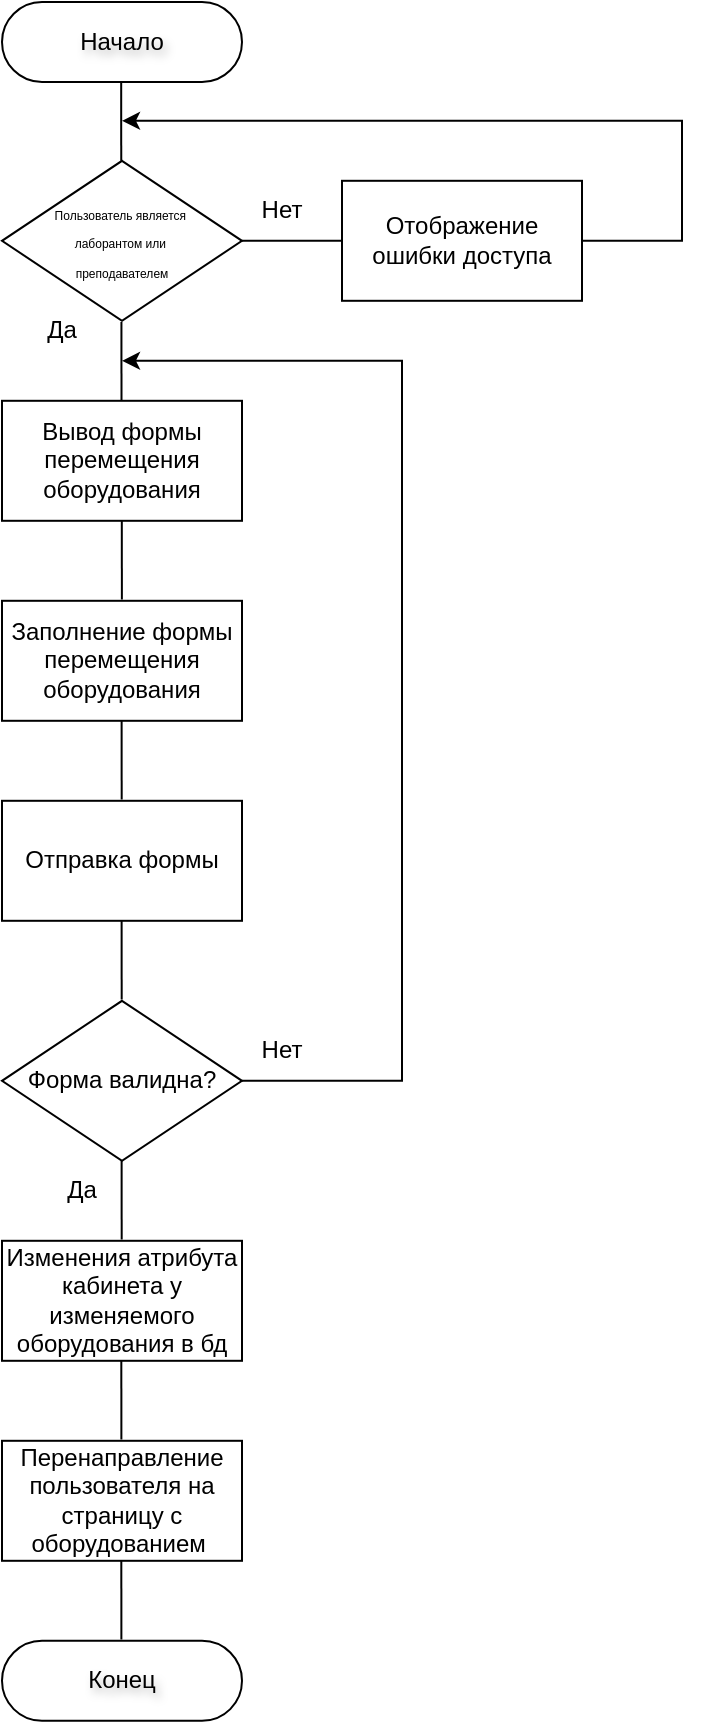 <mxfile version="26.2.15">
  <diagram id="C5RBs43oDa-KdzZeNtuy" name="Page-1">
    <mxGraphModel dx="1678" dy="999" grid="0" gridSize="10" guides="1" tooltips="1" connect="1" arrows="1" fold="1" page="0" pageScale="1" pageWidth="827" pageHeight="1169" math="0" shadow="0">
      <root>
        <mxCell id="WIyWlLk6GJQsqaUBKTNV-0" />
        <mxCell id="WIyWlLk6GJQsqaUBKTNV-1" parent="WIyWlLk6GJQsqaUBKTNV-0" />
        <mxCell id="1_OBmHChjljNzC0-DiQM-18" value="Начало" style="rounded=1;whiteSpace=wrap;html=1;fontSize=12;glass=0;strokeWidth=1;shadow=0;spacing=0;textShadow=1;arcSize=50;" vertex="1" parent="WIyWlLk6GJQsqaUBKTNV-1">
          <mxGeometry x="310" y="60" width="120" height="40" as="geometry" />
        </mxCell>
        <mxCell id="1_OBmHChjljNzC0-DiQM-19" value="" style="endArrow=none;html=1;rounded=0;entryX=0.533;entryY=1.015;entryDx=0;entryDy=0;entryPerimeter=0;" edge="1" parent="WIyWlLk6GJQsqaUBKTNV-1">
          <mxGeometry width="50" height="50" relative="1" as="geometry">
            <mxPoint x="369.94" y="358.8" as="sourcePoint" />
            <mxPoint x="369.9" y="319.4" as="targetPoint" />
          </mxGeometry>
        </mxCell>
        <mxCell id="1_OBmHChjljNzC0-DiQM-20" value="Заполнение формы перемещения оборудования" style="rounded=0;whiteSpace=wrap;html=1;" vertex="1" parent="WIyWlLk6GJQsqaUBKTNV-1">
          <mxGeometry x="310" y="359.4" width="120" height="60" as="geometry" />
        </mxCell>
        <mxCell id="1_OBmHChjljNzC0-DiQM-21" value="" style="endArrow=none;html=1;rounded=0;entryX=0.533;entryY=1.015;entryDx=0;entryDy=0;entryPerimeter=0;" edge="1" parent="WIyWlLk6GJQsqaUBKTNV-1">
          <mxGeometry width="50" height="50" relative="1" as="geometry">
            <mxPoint x="369.84" y="458.8" as="sourcePoint" />
            <mxPoint x="369.8" y="419.4" as="targetPoint" />
          </mxGeometry>
        </mxCell>
        <mxCell id="1_OBmHChjljNzC0-DiQM-22" value="Отправка формы" style="rounded=0;whiteSpace=wrap;html=1;" vertex="1" parent="WIyWlLk6GJQsqaUBKTNV-1">
          <mxGeometry x="310" y="459.4" width="120" height="60" as="geometry" />
        </mxCell>
        <mxCell id="1_OBmHChjljNzC0-DiQM-23" value="" style="endArrow=none;html=1;rounded=0;entryX=0.533;entryY=1.015;entryDx=0;entryDy=0;entryPerimeter=0;" edge="1" parent="WIyWlLk6GJQsqaUBKTNV-1">
          <mxGeometry width="50" height="50" relative="1" as="geometry">
            <mxPoint x="369.84" y="558.8" as="sourcePoint" />
            <mxPoint x="369.8" y="519.4" as="targetPoint" />
          </mxGeometry>
        </mxCell>
        <mxCell id="1_OBmHChjljNzC0-DiQM-24" value="Форма валидна?" style="rhombus;whiteSpace=wrap;html=1;" vertex="1" parent="WIyWlLk6GJQsqaUBKTNV-1">
          <mxGeometry x="310" y="559.4" width="120" height="80" as="geometry" />
        </mxCell>
        <mxCell id="1_OBmHChjljNzC0-DiQM-25" value="" style="endArrow=none;html=1;rounded=0;entryX=0.533;entryY=1.015;entryDx=0;entryDy=0;entryPerimeter=0;" edge="1" parent="WIyWlLk6GJQsqaUBKTNV-1">
          <mxGeometry width="50" height="50" relative="1" as="geometry">
            <mxPoint x="369.84" y="678.8" as="sourcePoint" />
            <mxPoint x="369.8" y="639.4" as="targetPoint" />
          </mxGeometry>
        </mxCell>
        <mxCell id="1_OBmHChjljNzC0-DiQM-26" value="Да" style="text;html=1;align=center;verticalAlign=middle;whiteSpace=wrap;rounded=0;" vertex="1" parent="WIyWlLk6GJQsqaUBKTNV-1">
          <mxGeometry x="320" y="639.4" width="60" height="30" as="geometry" />
        </mxCell>
        <mxCell id="1_OBmHChjljNzC0-DiQM-27" value="Нет" style="text;html=1;align=center;verticalAlign=middle;whiteSpace=wrap;rounded=0;" vertex="1" parent="WIyWlLk6GJQsqaUBKTNV-1">
          <mxGeometry x="420" y="569.4" width="60" height="30" as="geometry" />
        </mxCell>
        <mxCell id="1_OBmHChjljNzC0-DiQM-28" value="Вывод формы перемещения оборудования" style="rounded=0;whiteSpace=wrap;html=1;" vertex="1" parent="WIyWlLk6GJQsqaUBKTNV-1">
          <mxGeometry x="310" y="259.4" width="120" height="60" as="geometry" />
        </mxCell>
        <mxCell id="1_OBmHChjljNzC0-DiQM-29" value="" style="endArrow=none;html=1;rounded=0;entryX=0.533;entryY=1.015;entryDx=0;entryDy=0;entryPerimeter=0;" edge="1" parent="WIyWlLk6GJQsqaUBKTNV-1">
          <mxGeometry width="50" height="50" relative="1" as="geometry">
            <mxPoint x="369.75" y="259.4" as="sourcePoint" />
            <mxPoint x="369.71" y="220.0" as="targetPoint" />
          </mxGeometry>
        </mxCell>
        <mxCell id="1_OBmHChjljNzC0-DiQM-30" value="" style="endArrow=classic;html=1;rounded=0;exitX=1;exitY=0.5;exitDx=0;exitDy=0;" edge="1" parent="WIyWlLk6GJQsqaUBKTNV-1" source="1_OBmHChjljNzC0-DiQM-24">
          <mxGeometry width="50" height="50" relative="1" as="geometry">
            <mxPoint x="600" y="519.4" as="sourcePoint" />
            <mxPoint x="370" y="239.4" as="targetPoint" />
            <Array as="points">
              <mxPoint x="510" y="599.4" />
              <mxPoint x="510" y="239.4" />
            </Array>
          </mxGeometry>
        </mxCell>
        <mxCell id="1_OBmHChjljNzC0-DiQM-31" value="Изменения атрибута кабинета у изменяемого оборудования в бд" style="rounded=0;whiteSpace=wrap;html=1;" vertex="1" parent="WIyWlLk6GJQsqaUBKTNV-1">
          <mxGeometry x="310" y="679.4" width="120" height="60" as="geometry" />
        </mxCell>
        <mxCell id="1_OBmHChjljNzC0-DiQM-32" value="Перенаправление пользователя на страницу с оборудованием&amp;nbsp;" style="rounded=0;whiteSpace=wrap;html=1;" vertex="1" parent="WIyWlLk6GJQsqaUBKTNV-1">
          <mxGeometry x="310" y="779.4" width="120" height="60" as="geometry" />
        </mxCell>
        <mxCell id="1_OBmHChjljNzC0-DiQM-33" value="" style="endArrow=none;html=1;rounded=0;entryX=0.533;entryY=1.015;entryDx=0;entryDy=0;entryPerimeter=0;" edge="1" parent="WIyWlLk6GJQsqaUBKTNV-1">
          <mxGeometry width="50" height="50" relative="1" as="geometry">
            <mxPoint x="369.7" y="778.8" as="sourcePoint" />
            <mxPoint x="369.66" y="739.4" as="targetPoint" />
          </mxGeometry>
        </mxCell>
        <mxCell id="1_OBmHChjljNzC0-DiQM-34" value="Конец" style="rounded=1;whiteSpace=wrap;html=1;fontSize=12;glass=0;strokeWidth=1;shadow=0;spacing=0;textShadow=1;arcSize=50;" vertex="1" parent="WIyWlLk6GJQsqaUBKTNV-1">
          <mxGeometry x="310" y="879.4" width="120" height="40" as="geometry" />
        </mxCell>
        <mxCell id="1_OBmHChjljNzC0-DiQM-35" value="" style="endArrow=none;html=1;rounded=0;entryX=0.533;entryY=1.015;entryDx=0;entryDy=0;entryPerimeter=0;" edge="1" parent="WIyWlLk6GJQsqaUBKTNV-1">
          <mxGeometry width="50" height="50" relative="1" as="geometry">
            <mxPoint x="369.7" y="878.8" as="sourcePoint" />
            <mxPoint x="369.66" y="839.4" as="targetPoint" />
          </mxGeometry>
        </mxCell>
        <mxCell id="1_OBmHChjljNzC0-DiQM-36" value="" style="endArrow=none;html=1;rounded=0;entryX=0.533;entryY=1.015;entryDx=0;entryDy=0;entryPerimeter=0;" edge="1" parent="WIyWlLk6GJQsqaUBKTNV-1">
          <mxGeometry width="50" height="50" relative="1" as="geometry">
            <mxPoint x="369.62" y="139.4" as="sourcePoint" />
            <mxPoint x="369.58" y="100.0" as="targetPoint" />
          </mxGeometry>
        </mxCell>
        <mxCell id="1_OBmHChjljNzC0-DiQM-38" value="&lt;font style=&quot;font-size: 6px;&quot;&gt;Пользователь является&amp;nbsp;&lt;/font&gt;&lt;div&gt;&lt;font style=&quot;font-size: 6px;&quot;&gt;лаборантом или&amp;nbsp;&lt;/font&gt;&lt;/div&gt;&lt;div&gt;&lt;font style=&quot;font-size: 6px;&quot;&gt;преподавателем&lt;/font&gt;&lt;/div&gt;" style="rhombus;whiteSpace=wrap;html=1;" vertex="1" parent="WIyWlLk6GJQsqaUBKTNV-1">
          <mxGeometry x="310" y="139.4" width="120" height="80" as="geometry" />
        </mxCell>
        <mxCell id="1_OBmHChjljNzC0-DiQM-39" value="Да" style="text;html=1;align=center;verticalAlign=middle;whiteSpace=wrap;rounded=0;" vertex="1" parent="WIyWlLk6GJQsqaUBKTNV-1">
          <mxGeometry x="310" y="209.4" width="60" height="30" as="geometry" />
        </mxCell>
        <mxCell id="1_OBmHChjljNzC0-DiQM-40" value="Нет" style="text;html=1;align=center;verticalAlign=middle;whiteSpace=wrap;rounded=0;" vertex="1" parent="WIyWlLk6GJQsqaUBKTNV-1">
          <mxGeometry x="420" y="149.4" width="60" height="30" as="geometry" />
        </mxCell>
        <mxCell id="1_OBmHChjljNzC0-DiQM-42" value="Отображение ошибки доступа" style="rounded=0;whiteSpace=wrap;html=1;" vertex="1" parent="WIyWlLk6GJQsqaUBKTNV-1">
          <mxGeometry x="480" y="149.4" width="120" height="60" as="geometry" />
        </mxCell>
        <mxCell id="1_OBmHChjljNzC0-DiQM-43" value="" style="endArrow=none;html=1;rounded=0;exitX=1;exitY=0.5;exitDx=0;exitDy=0;entryX=0;entryY=0.5;entryDx=0;entryDy=0;" edge="1" parent="WIyWlLk6GJQsqaUBKTNV-1" source="1_OBmHChjljNzC0-DiQM-38" target="1_OBmHChjljNzC0-DiQM-42">
          <mxGeometry width="50" height="50" relative="1" as="geometry">
            <mxPoint x="430" y="229.4" as="sourcePoint" />
            <mxPoint x="480" y="179.4" as="targetPoint" />
          </mxGeometry>
        </mxCell>
        <mxCell id="1_OBmHChjljNzC0-DiQM-45" value="" style="endArrow=classic;html=1;rounded=0;exitX=1;exitY=0.5;exitDx=0;exitDy=0;" edge="1" parent="WIyWlLk6GJQsqaUBKTNV-1" source="1_OBmHChjljNzC0-DiQM-42">
          <mxGeometry width="50" height="50" relative="1" as="geometry">
            <mxPoint x="650" y="199.4" as="sourcePoint" />
            <mxPoint x="370" y="119.4" as="targetPoint" />
            <Array as="points">
              <mxPoint x="650" y="179.4" />
              <mxPoint x="650" y="119.4" />
            </Array>
          </mxGeometry>
        </mxCell>
      </root>
    </mxGraphModel>
  </diagram>
</mxfile>

